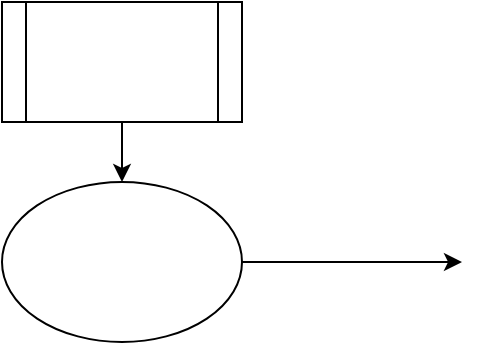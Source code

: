 <mxfile version="10.6.8" type="github"><diagram id="rdG_IchODtqdzZduiGWG" name="第 1 页"><mxGraphModel dx="1394" dy="715" grid="1" gridSize="10" guides="1" tooltips="1" connect="1" arrows="1" fold="1" page="1" pageScale="1" pageWidth="850" pageHeight="1100" math="0" shadow="0"><root><mxCell id="0"/><mxCell id="1" parent="0"/><mxCell id="aEzDclX-R5O2oM87CSbb-4" style="edgeStyle=orthogonalEdgeStyle;rounded=0;orthogonalLoop=1;jettySize=auto;html=1;exitX=1;exitY=0.5;exitDx=0;exitDy=0;" edge="1" parent="1" source="aEzDclX-R5O2oM87CSbb-1"><mxGeometry relative="1" as="geometry"><mxPoint x="350" y="420" as="targetPoint"/></mxGeometry></mxCell><mxCell id="aEzDclX-R5O2oM87CSbb-1" value="" style="ellipse;whiteSpace=wrap;html=1;" vertex="1" parent="1"><mxGeometry x="120" y="380" width="120" height="80" as="geometry"/></mxCell><mxCell id="aEzDclX-R5O2oM87CSbb-3" style="edgeStyle=orthogonalEdgeStyle;rounded=0;orthogonalLoop=1;jettySize=auto;html=1;exitX=0.5;exitY=1;exitDx=0;exitDy=0;entryX=0.5;entryY=0;entryDx=0;entryDy=0;" edge="1" parent="1" source="aEzDclX-R5O2oM87CSbb-2" target="aEzDclX-R5O2oM87CSbb-1"><mxGeometry relative="1" as="geometry"/></mxCell><mxCell id="aEzDclX-R5O2oM87CSbb-2" value="" style="shape=process;whiteSpace=wrap;html=1;backgroundOutline=1;" vertex="1" parent="1"><mxGeometry x="120" y="290" width="120" height="60" as="geometry"/></mxCell></root></mxGraphModel></diagram></mxfile>